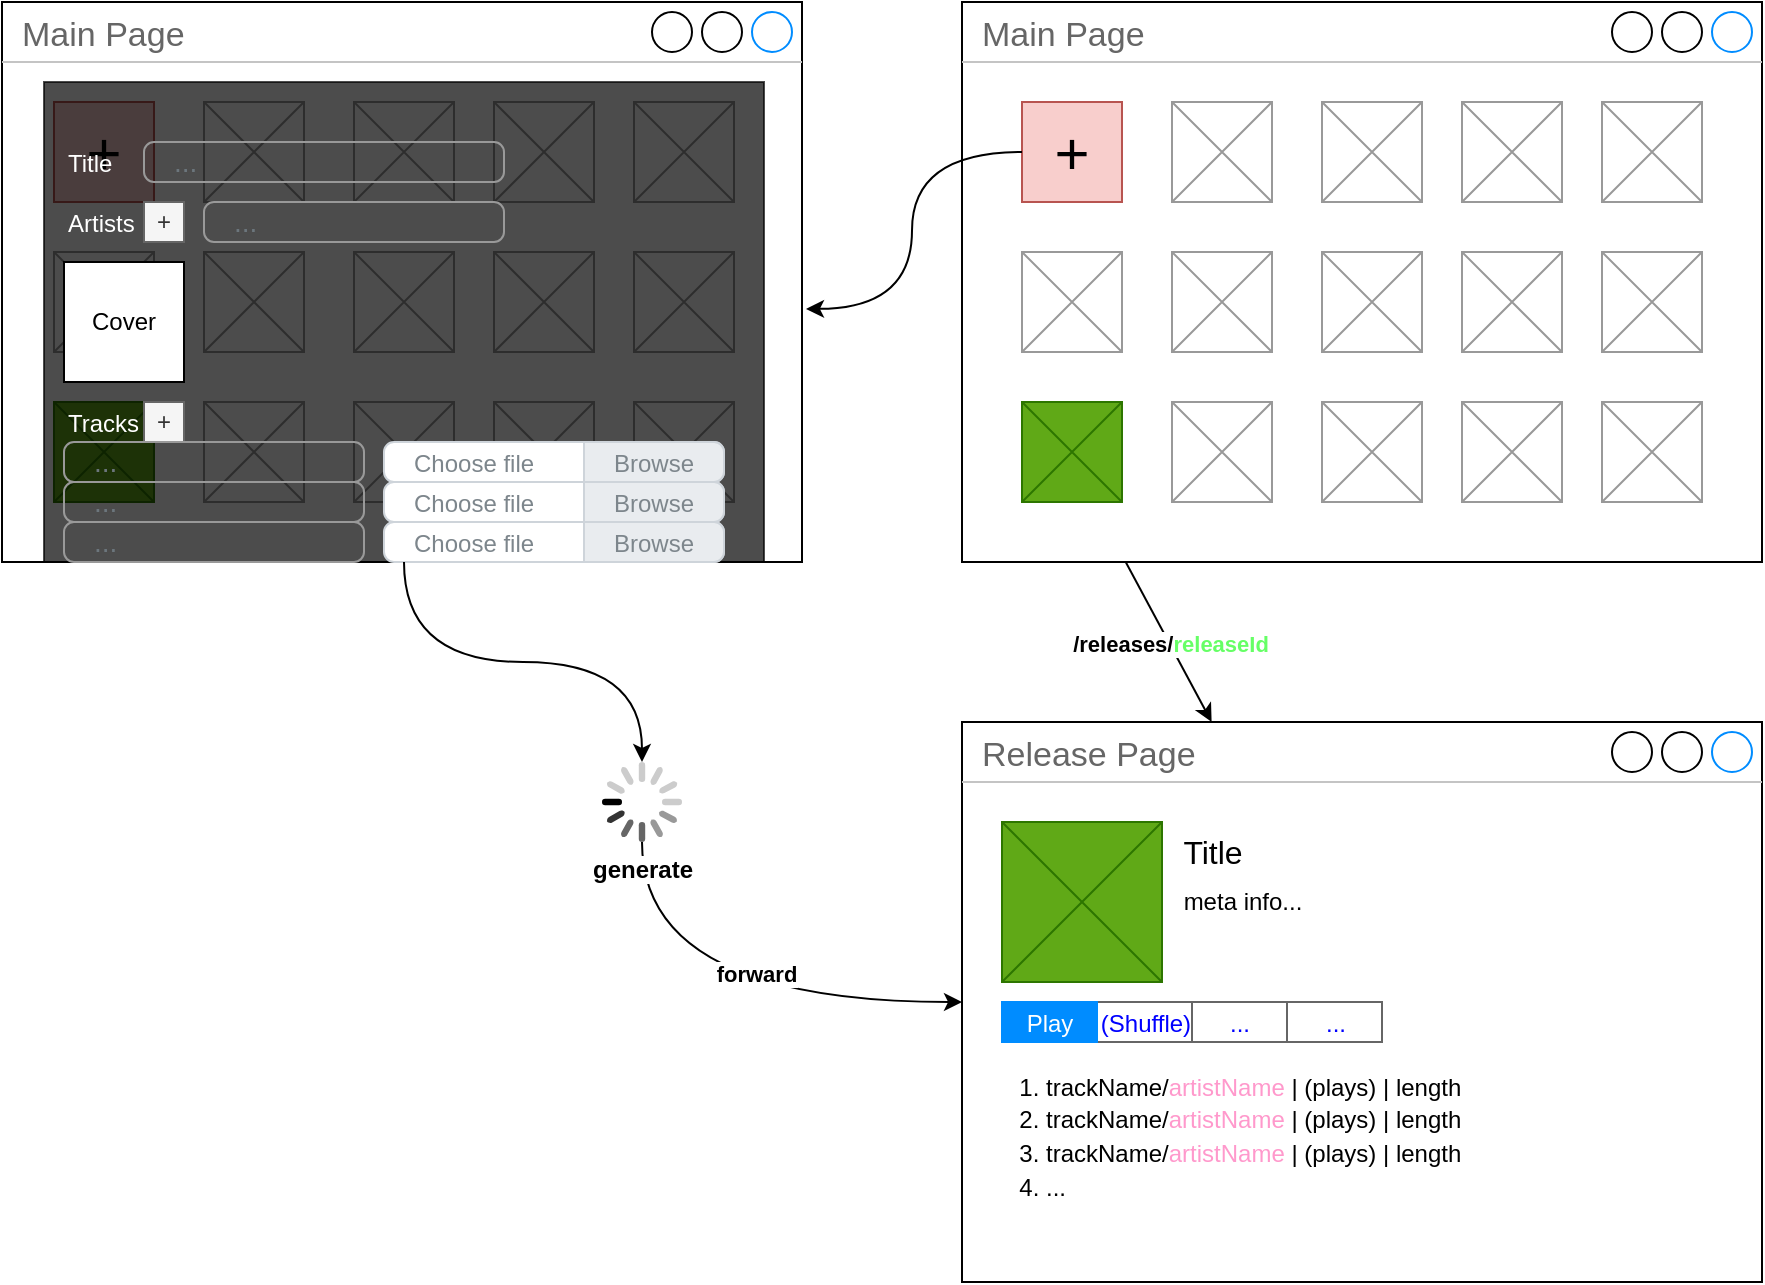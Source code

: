 <mxfile version="22.1.22" type="embed">
  <diagram name="Page-1" id="b-V1Spg33pdkOXLn0fel">
    <mxGraphModel dx="1753" dy="461" grid="1" gridSize="10" guides="1" tooltips="1" connect="1" arrows="1" fold="1" page="1" pageScale="1" pageWidth="850" pageHeight="1100" math="0" shadow="0">
      <root>
        <mxCell id="0" />
        <mxCell id="1" parent="0" />
        <mxCell id="Laf__3OjtKrQcWO3HFms-85" value="" style="group" parent="1" vertex="1" connectable="0">
          <mxGeometry x="40" y="400" width="400" height="280" as="geometry" />
        </mxCell>
        <mxCell id="Laf__3OjtKrQcWO3HFms-68" value="Release Page" style="strokeWidth=1;shadow=0;dashed=0;align=center;html=1;shape=mxgraph.mockup.containers.window;align=left;verticalAlign=top;spacingLeft=8;strokeColor2=#008cff;strokeColor3=#c4c4c4;fontColor=#666666;mainText=;fontSize=17;labelBackgroundColor=none;whiteSpace=wrap;" parent="Laf__3OjtKrQcWO3HFms-85" vertex="1">
          <mxGeometry width="400" height="280" as="geometry" />
        </mxCell>
        <mxCell id="Laf__3OjtKrQcWO3HFms-88" value="" style="group" parent="Laf__3OjtKrQcWO3HFms-85" vertex="1" connectable="0">
          <mxGeometry y="50" width="280" height="200" as="geometry" />
        </mxCell>
        <mxCell id="Laf__3OjtKrQcWO3HFms-69" value="" style="verticalLabelPosition=bottom;shadow=0;dashed=0;align=center;html=1;verticalAlign=top;strokeWidth=1;shape=mxgraph.mockup.graphics.simpleIcon;strokeColor=#2D7600;fillColor=#60a917;fontColor=#ffffff;" parent="Laf__3OjtKrQcWO3HFms-88" vertex="1">
          <mxGeometry x="20" width="80" height="80" as="geometry" />
        </mxCell>
        <mxCell id="Laf__3OjtKrQcWO3HFms-19" value="&lt;ol style=&quot;line-height: 140%;&quot;&gt;&lt;li&gt;trackName/&lt;font style=&quot;font-size: 12px;&quot; color=&quot;#ff99cc&quot;&gt;artistName&lt;/font&gt;&amp;nbsp;| (plays) | length&lt;/li&gt;&lt;li&gt;trackName/&lt;font style=&quot;font-size: 12px;&quot; color=&quot;#ff99cc&quot;&gt;artistName&lt;/font&gt;&amp;nbsp;| (plays) | length&lt;/li&gt;&lt;li&gt;trackName/&lt;font style=&quot;font-size: 12px;&quot; color=&quot;#ff99cc&quot;&gt;artistName&lt;/font&gt;&amp;nbsp;| (plays) | length&lt;/li&gt;&lt;li&gt;...&lt;/li&gt;&lt;/ol&gt;" style="text;strokeColor=none;fillColor=none;html=1;whiteSpace=wrap;verticalAlign=middle;overflow=hidden;spacing=2;" parent="Laf__3OjtKrQcWO3HFms-88" vertex="1">
          <mxGeometry y="110" width="280" height="90" as="geometry" />
        </mxCell>
        <mxCell id="Laf__3OjtKrQcWO3HFms-77" value="" style="strokeWidth=1;shadow=0;dashed=0;align=center;html=1;shape=mxgraph.mockup.text.rrect;rSize=0;strokeColor=#666666;" parent="Laf__3OjtKrQcWO3HFms-88" vertex="1">
          <mxGeometry x="20" y="90" width="190" height="20" as="geometry" />
        </mxCell>
        <mxCell id="Laf__3OjtKrQcWO3HFms-78" value="&lt;font style=&quot;font-size: 12px;&quot;&gt;(Shuffle)&lt;/font&gt;" style="strokeColor=inherit;fillColor=inherit;gradientColor=inherit;strokeWidth=1;shadow=0;dashed=0;align=center;html=1;shape=mxgraph.mockup.text.rrect;rSize=0;fontSize=17;fontColor=#0000ff;whiteSpace=wrap;" parent="Laf__3OjtKrQcWO3HFms-77" vertex="1">
          <mxGeometry x="47.5" width="47.5" height="20" as="geometry" />
        </mxCell>
        <mxCell id="Laf__3OjtKrQcWO3HFms-79" value="&lt;font style=&quot;font-size: 12px;&quot;&gt;...&lt;/font&gt;" style="strokeColor=inherit;fillColor=inherit;gradientColor=inherit;strokeWidth=1;shadow=0;dashed=0;align=center;html=1;shape=mxgraph.mockup.text.rrect;rSize=0;fontSize=17;fontColor=#0000ff;whiteSpace=wrap;" parent="Laf__3OjtKrQcWO3HFms-77" vertex="1">
          <mxGeometry x="95" width="47.5" height="20" as="geometry" />
        </mxCell>
        <mxCell id="Laf__3OjtKrQcWO3HFms-80" value="&lt;font style=&quot;font-size: 12px;&quot;&gt;...&lt;/font&gt;" style="strokeColor=inherit;fillColor=inherit;gradientColor=inherit;strokeWidth=1;shadow=0;dashed=0;align=center;html=1;shape=mxgraph.mockup.text.rrect;rSize=0;fontSize=17;fontColor=#0000ff;whiteSpace=wrap;" parent="Laf__3OjtKrQcWO3HFms-77" vertex="1">
          <mxGeometry x="142.5" width="47.5" height="20" as="geometry" />
        </mxCell>
        <mxCell id="Laf__3OjtKrQcWO3HFms-81" value="&lt;font style=&quot;font-size: 12px;&quot;&gt;Play&lt;/font&gt;" style="strokeWidth=1;shadow=0;dashed=0;align=center;html=1;shape=mxgraph.mockup.text.rrect;rSize=0;fontSize=17;fontColor=#ffffff;fillColor=#008cff;strokeColor=#008cff;whiteSpace=wrap;" parent="Laf__3OjtKrQcWO3HFms-77" vertex="1">
          <mxGeometry width="47.5" height="20" as="geometry" />
        </mxCell>
        <mxCell id="Laf__3OjtKrQcWO3HFms-82" value="&lt;font style=&quot;font-size: 16px;&quot;&gt;Title&lt;/font&gt;" style="text;html=1;align=center;verticalAlign=middle;resizable=0;points=[];autosize=1;strokeColor=none;fillColor=none;" parent="Laf__3OjtKrQcWO3HFms-88" vertex="1">
          <mxGeometry x="100" width="50" height="30" as="geometry" />
        </mxCell>
        <mxCell id="Laf__3OjtKrQcWO3HFms-83" value="meta info..." style="text;html=1;align=center;verticalAlign=middle;resizable=0;points=[];autosize=1;strokeColor=none;fillColor=none;" parent="Laf__3OjtKrQcWO3HFms-88" vertex="1">
          <mxGeometry x="100" y="25" width="80" height="30" as="geometry" />
        </mxCell>
        <mxCell id="Laf__3OjtKrQcWO3HFms-90" value="" style="endArrow=classic;html=1;rounded=0;exitX=0.5;exitY=0.6;exitDx=0;exitDy=0;exitPerimeter=0;" parent="1" source="Laf__3OjtKrQcWO3HFms-50" target="Laf__3OjtKrQcWO3HFms-68" edge="1">
          <mxGeometry width="50" height="50" relative="1" as="geometry">
            <mxPoint x="400" y="370" as="sourcePoint" />
            <mxPoint x="450" y="320" as="targetPoint" />
          </mxGeometry>
        </mxCell>
        <mxCell id="Laf__3OjtKrQcWO3HFms-91" value="&lt;b&gt;/releases/&lt;font color=&quot;#66ff66&quot;&gt;releaseId&lt;/font&gt;&lt;/b&gt;" style="edgeLabel;html=1;align=center;verticalAlign=middle;resizable=0;points=[];" parent="Laf__3OjtKrQcWO3HFms-90" vertex="1" connectable="0">
          <mxGeometry x="0.401" relative="1" as="geometry">
            <mxPoint as="offset" />
          </mxGeometry>
        </mxCell>
        <mxCell id="18" value="" style="group" vertex="1" connectable="0" parent="1">
          <mxGeometry x="40" y="40" width="400" height="280" as="geometry" />
        </mxCell>
        <mxCell id="Laf__3OjtKrQcWO3HFms-33" value="Main Page" style="strokeWidth=1;shadow=0;dashed=0;align=center;html=1;shape=mxgraph.mockup.containers.window;align=left;verticalAlign=top;spacingLeft=8;strokeColor2=#008cff;strokeColor3=#c4c4c4;fontColor=#666666;mainText=;fontSize=17;labelBackgroundColor=none;whiteSpace=wrap;" parent="18" vertex="1">
          <mxGeometry width="400" height="280" as="geometry" />
        </mxCell>
        <mxCell id="4" value="" style="group" vertex="1" connectable="0" parent="18">
          <mxGeometry x="30" y="50" width="340" height="200" as="geometry" />
        </mxCell>
        <mxCell id="2" value="&lt;font style=&quot;font-size: 30px;&quot;&gt;+&lt;/font&gt;" style="whiteSpace=wrap;html=1;aspect=fixed;fillColor=#f8cecc;strokeColor=#b85450;" vertex="1" parent="4">
          <mxGeometry width="50" height="50" as="geometry" />
        </mxCell>
        <mxCell id="Laf__3OjtKrQcWO3HFms-44" value="" style="verticalLabelPosition=bottom;shadow=0;dashed=0;align=center;html=1;verticalAlign=top;strokeWidth=1;shape=mxgraph.mockup.graphics.simpleIcon;strokeColor=#999999;fillColor=#ffffff;container=0;" parent="4" vertex="1">
          <mxGeometry x="290" y="150" width="50" height="50" as="geometry" />
        </mxCell>
        <mxCell id="Laf__3OjtKrQcWO3HFms-45" value="" style="verticalLabelPosition=bottom;shadow=0;dashed=0;align=center;html=1;verticalAlign=top;strokeWidth=1;shape=mxgraph.mockup.graphics.simpleIcon;strokeColor=#999999;fillColor=#ffffff;container=0;" parent="4" vertex="1">
          <mxGeometry x="75" width="50" height="50" as="geometry" />
        </mxCell>
        <mxCell id="Laf__3OjtKrQcWO3HFms-46" value="" style="verticalLabelPosition=bottom;shadow=0;dashed=0;align=center;html=1;verticalAlign=top;strokeWidth=1;shape=mxgraph.mockup.graphics.simpleIcon;strokeColor=#999999;fillColor=#ffffff;container=0;" parent="4" vertex="1">
          <mxGeometry x="150" width="50" height="50" as="geometry" />
        </mxCell>
        <mxCell id="Laf__3OjtKrQcWO3HFms-47" value="" style="verticalLabelPosition=bottom;shadow=0;dashed=0;align=center;html=1;verticalAlign=top;strokeWidth=1;shape=mxgraph.mockup.graphics.simpleIcon;strokeColor=#999999;fillColor=#ffffff;container=0;" parent="4" vertex="1">
          <mxGeometry y="75" width="50" height="50" as="geometry" />
        </mxCell>
        <mxCell id="Laf__3OjtKrQcWO3HFms-48" value="" style="verticalLabelPosition=bottom;shadow=0;dashed=0;align=center;html=1;verticalAlign=top;strokeWidth=1;shape=mxgraph.mockup.graphics.simpleIcon;strokeColor=#999999;fillColor=#ffffff;container=0;" parent="4" vertex="1">
          <mxGeometry x="75" y="75" width="50" height="50" as="geometry" />
        </mxCell>
        <mxCell id="Laf__3OjtKrQcWO3HFms-49" value="" style="verticalLabelPosition=bottom;shadow=0;dashed=0;align=center;html=1;verticalAlign=top;strokeWidth=1;shape=mxgraph.mockup.graphics.simpleIcon;strokeColor=#999999;fillColor=#ffffff;container=0;" parent="4" vertex="1">
          <mxGeometry x="150" y="75" width="50" height="50" as="geometry" />
        </mxCell>
        <mxCell id="Laf__3OjtKrQcWO3HFms-50" value="" style="verticalLabelPosition=bottom;shadow=0;dashed=0;align=center;html=1;verticalAlign=top;strokeWidth=1;shape=mxgraph.mockup.graphics.simpleIcon;strokeColor=#2D7600;fillColor=#60a917;fontColor=#ffffff;container=0;" parent="4" vertex="1">
          <mxGeometry y="150" width="50" height="50" as="geometry" />
        </mxCell>
        <mxCell id="Laf__3OjtKrQcWO3HFms-51" value="" style="verticalLabelPosition=bottom;shadow=0;dashed=0;align=center;html=1;verticalAlign=top;strokeWidth=1;shape=mxgraph.mockup.graphics.simpleIcon;strokeColor=#999999;fillColor=#ffffff;container=0;" parent="4" vertex="1">
          <mxGeometry x="75" y="150" width="50" height="50" as="geometry" />
        </mxCell>
        <mxCell id="Laf__3OjtKrQcWO3HFms-52" value="" style="verticalLabelPosition=bottom;shadow=0;dashed=0;align=center;html=1;verticalAlign=top;strokeWidth=1;shape=mxgraph.mockup.graphics.simpleIcon;strokeColor=#999999;fillColor=#ffffff;container=0;" parent="4" vertex="1">
          <mxGeometry x="150" y="150" width="50" height="50" as="geometry" />
        </mxCell>
        <mxCell id="Laf__3OjtKrQcWO3HFms-53" value="" style="verticalLabelPosition=bottom;shadow=0;dashed=0;align=center;html=1;verticalAlign=top;strokeWidth=1;shape=mxgraph.mockup.graphics.simpleIcon;strokeColor=#999999;fillColor=#ffffff;container=0;" parent="4" vertex="1">
          <mxGeometry x="220" width="50" height="50" as="geometry" />
        </mxCell>
        <mxCell id="Laf__3OjtKrQcWO3HFms-54" value="" style="verticalLabelPosition=bottom;shadow=0;dashed=0;align=center;html=1;verticalAlign=top;strokeWidth=1;shape=mxgraph.mockup.graphics.simpleIcon;strokeColor=#999999;fillColor=#ffffff;container=0;" parent="4" vertex="1">
          <mxGeometry x="220" y="75" width="50" height="50" as="geometry" />
        </mxCell>
        <mxCell id="Laf__3OjtKrQcWO3HFms-55" value="" style="verticalLabelPosition=bottom;shadow=0;dashed=0;align=center;html=1;verticalAlign=top;strokeWidth=1;shape=mxgraph.mockup.graphics.simpleIcon;strokeColor=#999999;fillColor=#ffffff;container=0;" parent="4" vertex="1">
          <mxGeometry x="220" y="150" width="50" height="50" as="geometry" />
        </mxCell>
        <mxCell id="Laf__3OjtKrQcWO3HFms-56" value="" style="verticalLabelPosition=bottom;shadow=0;dashed=0;align=center;html=1;verticalAlign=top;strokeWidth=1;shape=mxgraph.mockup.graphics.simpleIcon;strokeColor=#999999;fillColor=#ffffff;container=0;" parent="4" vertex="1">
          <mxGeometry x="290" width="50" height="50" as="geometry" />
        </mxCell>
        <mxCell id="Laf__3OjtKrQcWO3HFms-57" value="" style="verticalLabelPosition=bottom;shadow=0;dashed=0;align=center;html=1;verticalAlign=top;strokeWidth=1;shape=mxgraph.mockup.graphics.simpleIcon;strokeColor=#999999;fillColor=#ffffff;container=0;" parent="4" vertex="1">
          <mxGeometry x="290" y="75" width="50" height="50" as="geometry" />
        </mxCell>
        <mxCell id="19" value="" style="group" vertex="1" connectable="0" parent="1">
          <mxGeometry x="-440" y="40" width="400" height="290" as="geometry" />
        </mxCell>
        <mxCell id="20" value="Main Page" style="strokeWidth=1;shadow=0;dashed=0;align=center;html=1;shape=mxgraph.mockup.containers.window;align=left;verticalAlign=top;spacingLeft=8;strokeColor2=#008cff;strokeColor3=#c4c4c4;fontColor=#666666;mainText=;fontSize=17;labelBackgroundColor=none;whiteSpace=wrap;" vertex="1" parent="19">
          <mxGeometry width="400" height="280" as="geometry" />
        </mxCell>
        <mxCell id="21" value="" style="group" vertex="1" connectable="0" parent="19">
          <mxGeometry x="26" y="50" width="355" height="240" as="geometry" />
        </mxCell>
        <mxCell id="22" value="&lt;font style=&quot;font-size: 30px;&quot;&gt;+&lt;/font&gt;" style="whiteSpace=wrap;html=1;aspect=fixed;fillColor=#f8cecc;strokeColor=#b85450;" vertex="1" parent="21">
          <mxGeometry width="50" height="50" as="geometry" />
        </mxCell>
        <mxCell id="23" value="" style="verticalLabelPosition=bottom;shadow=0;dashed=0;align=center;html=1;verticalAlign=top;strokeWidth=1;shape=mxgraph.mockup.graphics.simpleIcon;strokeColor=#999999;fillColor=#ffffff;container=0;" vertex="1" parent="21">
          <mxGeometry x="290" y="150" width="50" height="50" as="geometry" />
        </mxCell>
        <mxCell id="24" value="" style="verticalLabelPosition=bottom;shadow=0;dashed=0;align=center;html=1;verticalAlign=top;strokeWidth=1;shape=mxgraph.mockup.graphics.simpleIcon;strokeColor=#999999;fillColor=#ffffff;container=0;" vertex="1" parent="21">
          <mxGeometry x="75" width="50" height="50" as="geometry" />
        </mxCell>
        <mxCell id="25" value="" style="verticalLabelPosition=bottom;shadow=0;dashed=0;align=center;html=1;verticalAlign=top;strokeWidth=1;shape=mxgraph.mockup.graphics.simpleIcon;strokeColor=#999999;fillColor=#ffffff;container=0;" vertex="1" parent="21">
          <mxGeometry x="150" width="50" height="50" as="geometry" />
        </mxCell>
        <mxCell id="26" value="" style="verticalLabelPosition=bottom;shadow=0;dashed=0;align=center;html=1;verticalAlign=top;strokeWidth=1;shape=mxgraph.mockup.graphics.simpleIcon;strokeColor=#999999;fillColor=#ffffff;container=0;" vertex="1" parent="21">
          <mxGeometry y="75" width="50" height="50" as="geometry" />
        </mxCell>
        <mxCell id="27" value="" style="verticalLabelPosition=bottom;shadow=0;dashed=0;align=center;html=1;verticalAlign=top;strokeWidth=1;shape=mxgraph.mockup.graphics.simpleIcon;strokeColor=#999999;fillColor=#ffffff;container=0;" vertex="1" parent="21">
          <mxGeometry x="75" y="75" width="50" height="50" as="geometry" />
        </mxCell>
        <mxCell id="28" value="" style="verticalLabelPosition=bottom;shadow=0;dashed=0;align=center;html=1;verticalAlign=top;strokeWidth=1;shape=mxgraph.mockup.graphics.simpleIcon;strokeColor=#999999;fillColor=#ffffff;container=0;" vertex="1" parent="21">
          <mxGeometry x="150" y="75" width="50" height="50" as="geometry" />
        </mxCell>
        <mxCell id="29" value="" style="verticalLabelPosition=bottom;shadow=0;dashed=0;align=center;html=1;verticalAlign=top;strokeWidth=1;shape=mxgraph.mockup.graphics.simpleIcon;strokeColor=#2D7600;fillColor=#60a917;fontColor=#ffffff;container=0;" vertex="1" parent="21">
          <mxGeometry y="150" width="50" height="50" as="geometry" />
        </mxCell>
        <mxCell id="30" value="" style="verticalLabelPosition=bottom;shadow=0;dashed=0;align=center;html=1;verticalAlign=top;strokeWidth=1;shape=mxgraph.mockup.graphics.simpleIcon;strokeColor=#999999;fillColor=#ffffff;container=0;" vertex="1" parent="21">
          <mxGeometry x="75" y="150" width="50" height="50" as="geometry" />
        </mxCell>
        <mxCell id="31" value="" style="verticalLabelPosition=bottom;shadow=0;dashed=0;align=center;html=1;verticalAlign=top;strokeWidth=1;shape=mxgraph.mockup.graphics.simpleIcon;strokeColor=#999999;fillColor=#ffffff;container=0;" vertex="1" parent="21">
          <mxGeometry x="150" y="150" width="50" height="50" as="geometry" />
        </mxCell>
        <mxCell id="32" value="" style="verticalLabelPosition=bottom;shadow=0;dashed=0;align=center;html=1;verticalAlign=top;strokeWidth=1;shape=mxgraph.mockup.graphics.simpleIcon;strokeColor=#999999;fillColor=#ffffff;container=0;" vertex="1" parent="21">
          <mxGeometry x="220" width="50" height="50" as="geometry" />
        </mxCell>
        <mxCell id="33" value="" style="verticalLabelPosition=bottom;shadow=0;dashed=0;align=center;html=1;verticalAlign=top;strokeWidth=1;shape=mxgraph.mockup.graphics.simpleIcon;strokeColor=#999999;fillColor=#ffffff;container=0;" vertex="1" parent="21">
          <mxGeometry x="220" y="75" width="50" height="50" as="geometry" />
        </mxCell>
        <mxCell id="34" value="" style="verticalLabelPosition=bottom;shadow=0;dashed=0;align=center;html=1;verticalAlign=top;strokeWidth=1;shape=mxgraph.mockup.graphics.simpleIcon;strokeColor=#999999;fillColor=#ffffff;container=0;" vertex="1" parent="21">
          <mxGeometry x="220" y="150" width="50" height="50" as="geometry" />
        </mxCell>
        <mxCell id="35" value="" style="verticalLabelPosition=bottom;shadow=0;dashed=0;align=center;html=1;verticalAlign=top;strokeWidth=1;shape=mxgraph.mockup.graphics.simpleIcon;strokeColor=#999999;fillColor=#ffffff;container=0;" vertex="1" parent="21">
          <mxGeometry x="290" width="50" height="50" as="geometry" />
        </mxCell>
        <mxCell id="36" value="" style="verticalLabelPosition=bottom;shadow=0;dashed=0;align=center;html=1;verticalAlign=top;strokeWidth=1;shape=mxgraph.mockup.graphics.simpleIcon;strokeColor=#999999;fillColor=#ffffff;container=0;" vertex="1" parent="21">
          <mxGeometry x="290" y="75" width="50" height="50" as="geometry" />
        </mxCell>
        <mxCell id="68" value="" style="group;opacity=50;fillColor=none;" vertex="1" connectable="0" parent="21">
          <mxGeometry x="-5" y="-10" width="360" height="240" as="geometry" />
        </mxCell>
        <mxCell id="38" value="" style="rounded=0;whiteSpace=wrap;html=1;opacity=70;fillColor=#000000;" vertex="1" parent="68">
          <mxGeometry width="360" height="240" as="geometry" />
        </mxCell>
        <mxCell id="43" value="" style="group" vertex="1" connectable="0" parent="68">
          <mxGeometry x="10" y="30" width="40" height="20" as="geometry" />
        </mxCell>
        <mxCell id="39" value="Title" style="fillColor=none;strokeColor=none;align=left;fontSize=12;fontColor=#FFFFFF;" vertex="1" parent="43">
          <mxGeometry width="40" height="20" as="geometry" />
        </mxCell>
        <mxCell id="40" value="..." style="html=1;shadow=0;dashed=0;shape=mxgraph.bootstrap.rrect;rSize=5;fillColor=none;strokeColor=#999999;align=left;spacing=15;fontSize=14;fontColor=#6C767D;" vertex="1" parent="43">
          <mxGeometry width="180" height="20" relative="1" as="geometry">
            <mxPoint x="40" as="offset" />
          </mxGeometry>
        </mxCell>
        <mxCell id="50" value="" style="group" vertex="1" connectable="0" parent="68">
          <mxGeometry x="10" y="60" width="290" height="20" as="geometry" />
        </mxCell>
        <mxCell id="48" value="+" style="whiteSpace=wrap;html=1;aspect=fixed;fillColor=#f5f5f5;fontColor=#333333;strokeColor=#666666;container=0;" vertex="1" parent="50">
          <mxGeometry x="40" width="20" height="20" as="geometry" />
        </mxCell>
        <mxCell id="45" value="Artists" style="fillColor=none;strokeColor=none;align=left;fontSize=12;fontColor=#FFFFFF;container=0;" vertex="1" parent="50">
          <mxGeometry width="40" height="20" as="geometry" />
        </mxCell>
        <mxCell id="56" value="..." style="html=1;shadow=0;dashed=0;shape=mxgraph.bootstrap.rrect;rSize=5;fillColor=none;strokeColor=#999999;align=left;spacing=15;fontSize=14;fontColor=#6C767D;" vertex="1" parent="50">
          <mxGeometry x="70" width="150" height="20" as="geometry" />
        </mxCell>
        <mxCell id="51" value="Cover" style="whiteSpace=wrap;html=1;aspect=fixed;" vertex="1" parent="68">
          <mxGeometry x="10" y="90" width="60" height="60" as="geometry" />
        </mxCell>
        <mxCell id="67" value="" style="group" vertex="1" connectable="0" parent="68">
          <mxGeometry x="10" y="160" width="330" height="80" as="geometry" />
        </mxCell>
        <mxCell id="52" value="" style="group" vertex="1" connectable="0" parent="67">
          <mxGeometry width="290" height="20" as="geometry" />
        </mxCell>
        <mxCell id="53" value="+" style="whiteSpace=wrap;html=1;aspect=fixed;fillColor=#f5f5f5;fontColor=#333333;strokeColor=#666666;container=0;" vertex="1" parent="52">
          <mxGeometry x="40" width="20" height="20" as="geometry" />
        </mxCell>
        <mxCell id="54" value="Tracks" style="fillColor=none;strokeColor=none;align=left;fontSize=12;fontColor=#FFFFFF;container=0;" vertex="1" parent="52">
          <mxGeometry width="40" height="20" as="geometry" />
        </mxCell>
        <mxCell id="57" value="..." style="html=1;shadow=0;dashed=0;shape=mxgraph.bootstrap.rrect;rSize=5;fillColor=none;strokeColor=#999999;align=left;spacing=15;fontSize=14;fontColor=#6C767D;" vertex="1" parent="67">
          <mxGeometry y="20" width="150" height="20" as="geometry" />
        </mxCell>
        <mxCell id="58" value="&lt;font style=&quot;font-size: 12px;&quot;&gt;Choose file&lt;/font&gt;" style="html=1;shadow=0;dashed=0;shape=mxgraph.bootstrap.rrect;rSize=5;strokeColor=#CED4DA;html=1;whiteSpace=wrap;fillColor=#FFFFFF;fontColor=#7D868C;align=left;spacingLeft=0;spacing=15;fontSize=14;" vertex="1" parent="67">
          <mxGeometry x="160" y="20" width="170" height="20" as="geometry" />
        </mxCell>
        <mxCell id="59" value="&lt;font style=&quot;font-size: 12px;&quot;&gt;Browse&lt;/font&gt;" style="html=1;shadow=0;dashed=0;shape=mxgraph.bootstrap.rightButton;strokeColor=inherit;gradientColor=inherit;fontColor=inherit;fillColor=#E9ECEF;rSize=5;perimeter=none;whiteSpace=wrap;resizeHeight=1;fontSize=14;" vertex="1" parent="58">
          <mxGeometry x="1" width="70" height="20" relative="1" as="geometry">
            <mxPoint x="-70" as="offset" />
          </mxGeometry>
        </mxCell>
        <mxCell id="60" value="..." style="html=1;shadow=0;dashed=0;shape=mxgraph.bootstrap.rrect;rSize=5;fillColor=none;strokeColor=#999999;align=left;spacing=15;fontSize=14;fontColor=#6C767D;" vertex="1" parent="67">
          <mxGeometry y="40" width="150" height="20" as="geometry" />
        </mxCell>
        <mxCell id="61" value="&lt;font style=&quot;font-size: 12px;&quot;&gt;Choose file&lt;/font&gt;" style="html=1;shadow=0;dashed=0;shape=mxgraph.bootstrap.rrect;rSize=5;strokeColor=#CED4DA;html=1;whiteSpace=wrap;fillColor=#FFFFFF;fontColor=#7D868C;align=left;spacingLeft=0;spacing=15;fontSize=14;" vertex="1" parent="67">
          <mxGeometry x="160" y="40" width="170" height="20" as="geometry" />
        </mxCell>
        <mxCell id="62" value="&lt;font style=&quot;font-size: 12px;&quot;&gt;Browse&lt;/font&gt;" style="html=1;shadow=0;dashed=0;shape=mxgraph.bootstrap.rightButton;strokeColor=inherit;gradientColor=inherit;fontColor=inherit;fillColor=#E9ECEF;rSize=5;perimeter=none;whiteSpace=wrap;resizeHeight=1;fontSize=14;" vertex="1" parent="61">
          <mxGeometry x="1" width="70" height="20" relative="1" as="geometry">
            <mxPoint x="-70" as="offset" />
          </mxGeometry>
        </mxCell>
        <mxCell id="63" value="..." style="html=1;shadow=0;dashed=0;shape=mxgraph.bootstrap.rrect;rSize=5;fillColor=none;strokeColor=#999999;align=left;spacing=15;fontSize=14;fontColor=#6C767D;" vertex="1" parent="67">
          <mxGeometry y="60" width="150" height="20" as="geometry" />
        </mxCell>
        <mxCell id="64" value="&lt;font style=&quot;font-size: 12px;&quot;&gt;Choose file&lt;/font&gt;" style="html=1;shadow=0;dashed=0;shape=mxgraph.bootstrap.rrect;rSize=5;strokeColor=#CED4DA;html=1;whiteSpace=wrap;fillColor=#FFFFFF;fontColor=#7D868C;align=left;spacingLeft=0;spacing=15;fontSize=14;" vertex="1" parent="67">
          <mxGeometry x="160" y="60" width="170" height="20" as="geometry" />
        </mxCell>
        <mxCell id="65" value="&lt;font style=&quot;font-size: 12px;&quot;&gt;Browse&lt;/font&gt;" style="html=1;shadow=0;dashed=0;shape=mxgraph.bootstrap.rightButton;strokeColor=inherit;gradientColor=inherit;fontColor=inherit;fillColor=#E9ECEF;rSize=5;perimeter=none;whiteSpace=wrap;resizeHeight=1;fontSize=14;" vertex="1" parent="64">
          <mxGeometry x="1" width="70" height="20" relative="1" as="geometry">
            <mxPoint x="-70" as="offset" />
          </mxGeometry>
        </mxCell>
        <mxCell id="69" style="edgeStyle=orthogonalEdgeStyle;rounded=0;orthogonalLoop=1;jettySize=auto;html=1;exitX=0;exitY=0.5;exitDx=0;exitDy=0;entryX=1.005;entryY=0.548;entryDx=0;entryDy=0;entryPerimeter=0;curved=1;" edge="1" parent="1" source="2" target="20">
          <mxGeometry relative="1" as="geometry" />
        </mxCell>
        <mxCell id="76" style="edgeStyle=orthogonalEdgeStyle;rounded=0;orthogonalLoop=1;jettySize=auto;html=1;exitX=0.5;exitY=1;exitDx=0;exitDy=0;exitPerimeter=0;curved=1;" edge="1" parent="1" source="70" target="Laf__3OjtKrQcWO3HFms-68">
          <mxGeometry relative="1" as="geometry" />
        </mxCell>
        <mxCell id="77" value="&lt;b&gt;forward&lt;/b&gt;" style="edgeLabel;html=1;align=center;verticalAlign=middle;resizable=0;points=[];" vertex="1" connectable="0" parent="76">
          <mxGeometry x="0.139" y="14" relative="1" as="geometry">
            <mxPoint as="offset" />
          </mxGeometry>
        </mxCell>
        <mxCell id="70" value="&lt;b&gt;generate&lt;/b&gt;" style="html=1;verticalLabelPosition=bottom;labelBackgroundColor=#ffffff;verticalAlign=top;shadow=0;dashed=0;strokeWidth=2;shape=mxgraph.ios7.misc.loading_circle;" vertex="1" parent="1">
          <mxGeometry x="-140" y="420" width="40" height="40" as="geometry" />
        </mxCell>
        <mxCell id="75" style="edgeStyle=orthogonalEdgeStyle;rounded=0;orthogonalLoop=1;jettySize=auto;html=1;entryX=0.5;entryY=0;entryDx=0;entryDy=0;entryPerimeter=0;curved=1;" edge="1" parent="1" source="38" target="70">
          <mxGeometry relative="1" as="geometry" />
        </mxCell>
      </root>
    </mxGraphModel>
  </diagram>
</mxfile>
